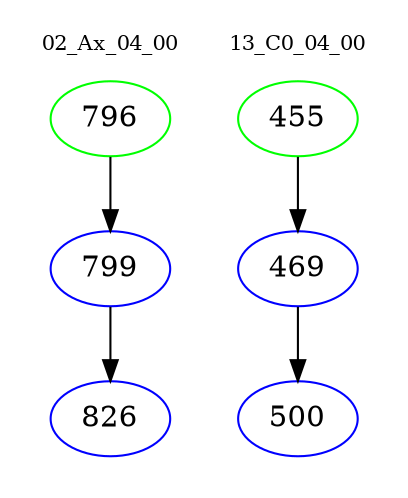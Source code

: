 digraph{
subgraph cluster_0 {
color = white
label = "02_Ax_04_00";
fontsize=10;
T0_796 [label="796", color="green"]
T0_796 -> T0_799 [color="black"]
T0_799 [label="799", color="blue"]
T0_799 -> T0_826 [color="black"]
T0_826 [label="826", color="blue"]
}
subgraph cluster_1 {
color = white
label = "13_C0_04_00";
fontsize=10;
T1_455 [label="455", color="green"]
T1_455 -> T1_469 [color="black"]
T1_469 [label="469", color="blue"]
T1_469 -> T1_500 [color="black"]
T1_500 [label="500", color="blue"]
}
}
